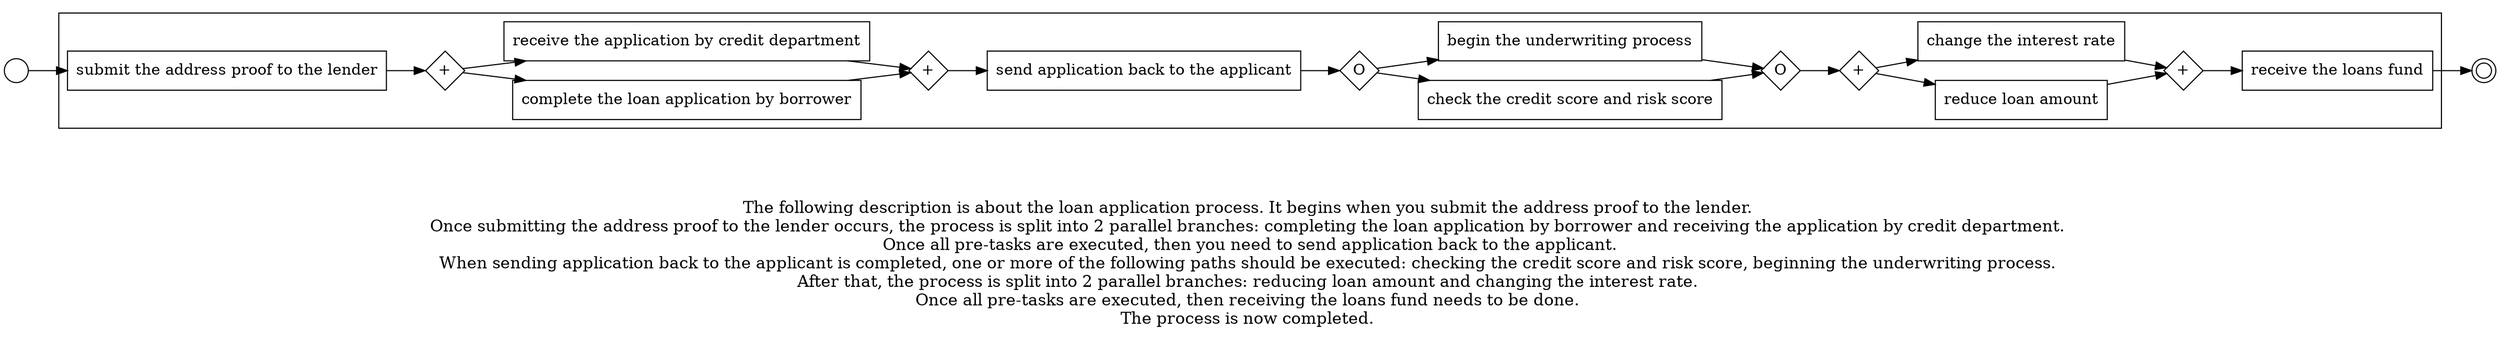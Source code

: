 digraph loan_application_process_116 {
	graph [rankdir=LR]
	START_NODE [label="" shape=circle width=0.3]
	subgraph CLUSTER_0 {
		"submit the address proof to the lender" [shape=box]
		"AND_SPLIT--2. Loan application_PF1Z" [label="+" fixedsize=true shape=diamond width=0.5]
		"submit the address proof to the lender" -> "AND_SPLIT--2. Loan application_PF1Z"
		"complete the loan application by borrower" [shape=box]
		"AND_SPLIT--2. Loan application_PF1Z" -> "complete the loan application by borrower"
		"receive the application by credit department" [shape=box]
		"AND_SPLIT--2. Loan application_PF1Z" -> "receive the application by credit department"
		"AND_JOIN--2. Loan application_PF1Z" [label="+" fixedsize=true shape=diamond width=0.5]
		"complete the loan application by borrower" -> "AND_JOIN--2. Loan application_PF1Z"
		"receive the application by credit department" -> "AND_JOIN--2. Loan application_PF1Z"
		"send application back to the applicant" [shape=box]
		"AND_JOIN--2. Loan application_PF1Z" -> "send application back to the applicant"
		"OR_SPLIT--4. Underwriting process_2IGS" [label=O fixedsize=true shape=diamond width=0.5]
		"send application back to the applicant" -> "OR_SPLIT--4. Underwriting process_2IGS"
		"check the credit score and risk score" [shape=box]
		"OR_SPLIT--4. Underwriting process_2IGS" -> "check the credit score and risk score"
		"begin the underwriting process" [shape=box]
		"OR_SPLIT--4. Underwriting process_2IGS" -> "begin the underwriting process"
		"OR_JOIN--4. Underwriting process_2IGS" [label=O fixedsize=true shape=diamond width=0.5]
		"check the credit score and risk score" -> "OR_JOIN--4. Underwriting process_2IGS"
		"begin the underwriting process" -> "OR_JOIN--4. Underwriting process_2IGS"
		"AND_SPLIT--5. Credit decision_HYQH" [label="+" fixedsize=true shape=diamond width=0.5]
		"OR_JOIN--4. Underwriting process_2IGS" -> "AND_SPLIT--5. Credit decision_HYQH"
		"reduce loan amount" [shape=box]
		"AND_SPLIT--5. Credit decision_HYQH" -> "reduce loan amount"
		"change the interest rate" [shape=box]
		"AND_SPLIT--5. Credit decision_HYQH" -> "change the interest rate"
		"AND_JOIN--5. Credit decision_HYQH" [label="+" fixedsize=true shape=diamond width=0.5]
		"reduce loan amount" -> "AND_JOIN--5. Credit decision_HYQH"
		"change the interest rate" -> "AND_JOIN--5. Credit decision_HYQH"
		"receive the loans fund" [shape=box]
		"AND_JOIN--5. Credit decision_HYQH" -> "receive the loans fund"
	}
	START_NODE -> "submit the address proof to the lender"
	END_NODE [label="" shape=doublecircle width=0.2]
	"receive the loans fund" -> END_NODE
	fontsize=15 label="\n\n
The following description is about the loan application process. It begins when you submit the address proof to the lender. 
Once submitting the address proof to the lender occurs, the process is split into 2 parallel branches: completing the loan application by borrower and receiving the application by credit department. 
Once all pre-tasks are executed, then you need to send application back to the applicant.
When sending application back to the applicant is completed, one or more of the following paths should be executed: checking the credit score and risk score, beginning the underwriting process. 
After that, the process is split into 2 parallel branches: reducing loan amount and changing the interest rate. 
Once all pre-tasks are executed, then receiving the loans fund needs to be done. 
The process is now completed. 
"
}

